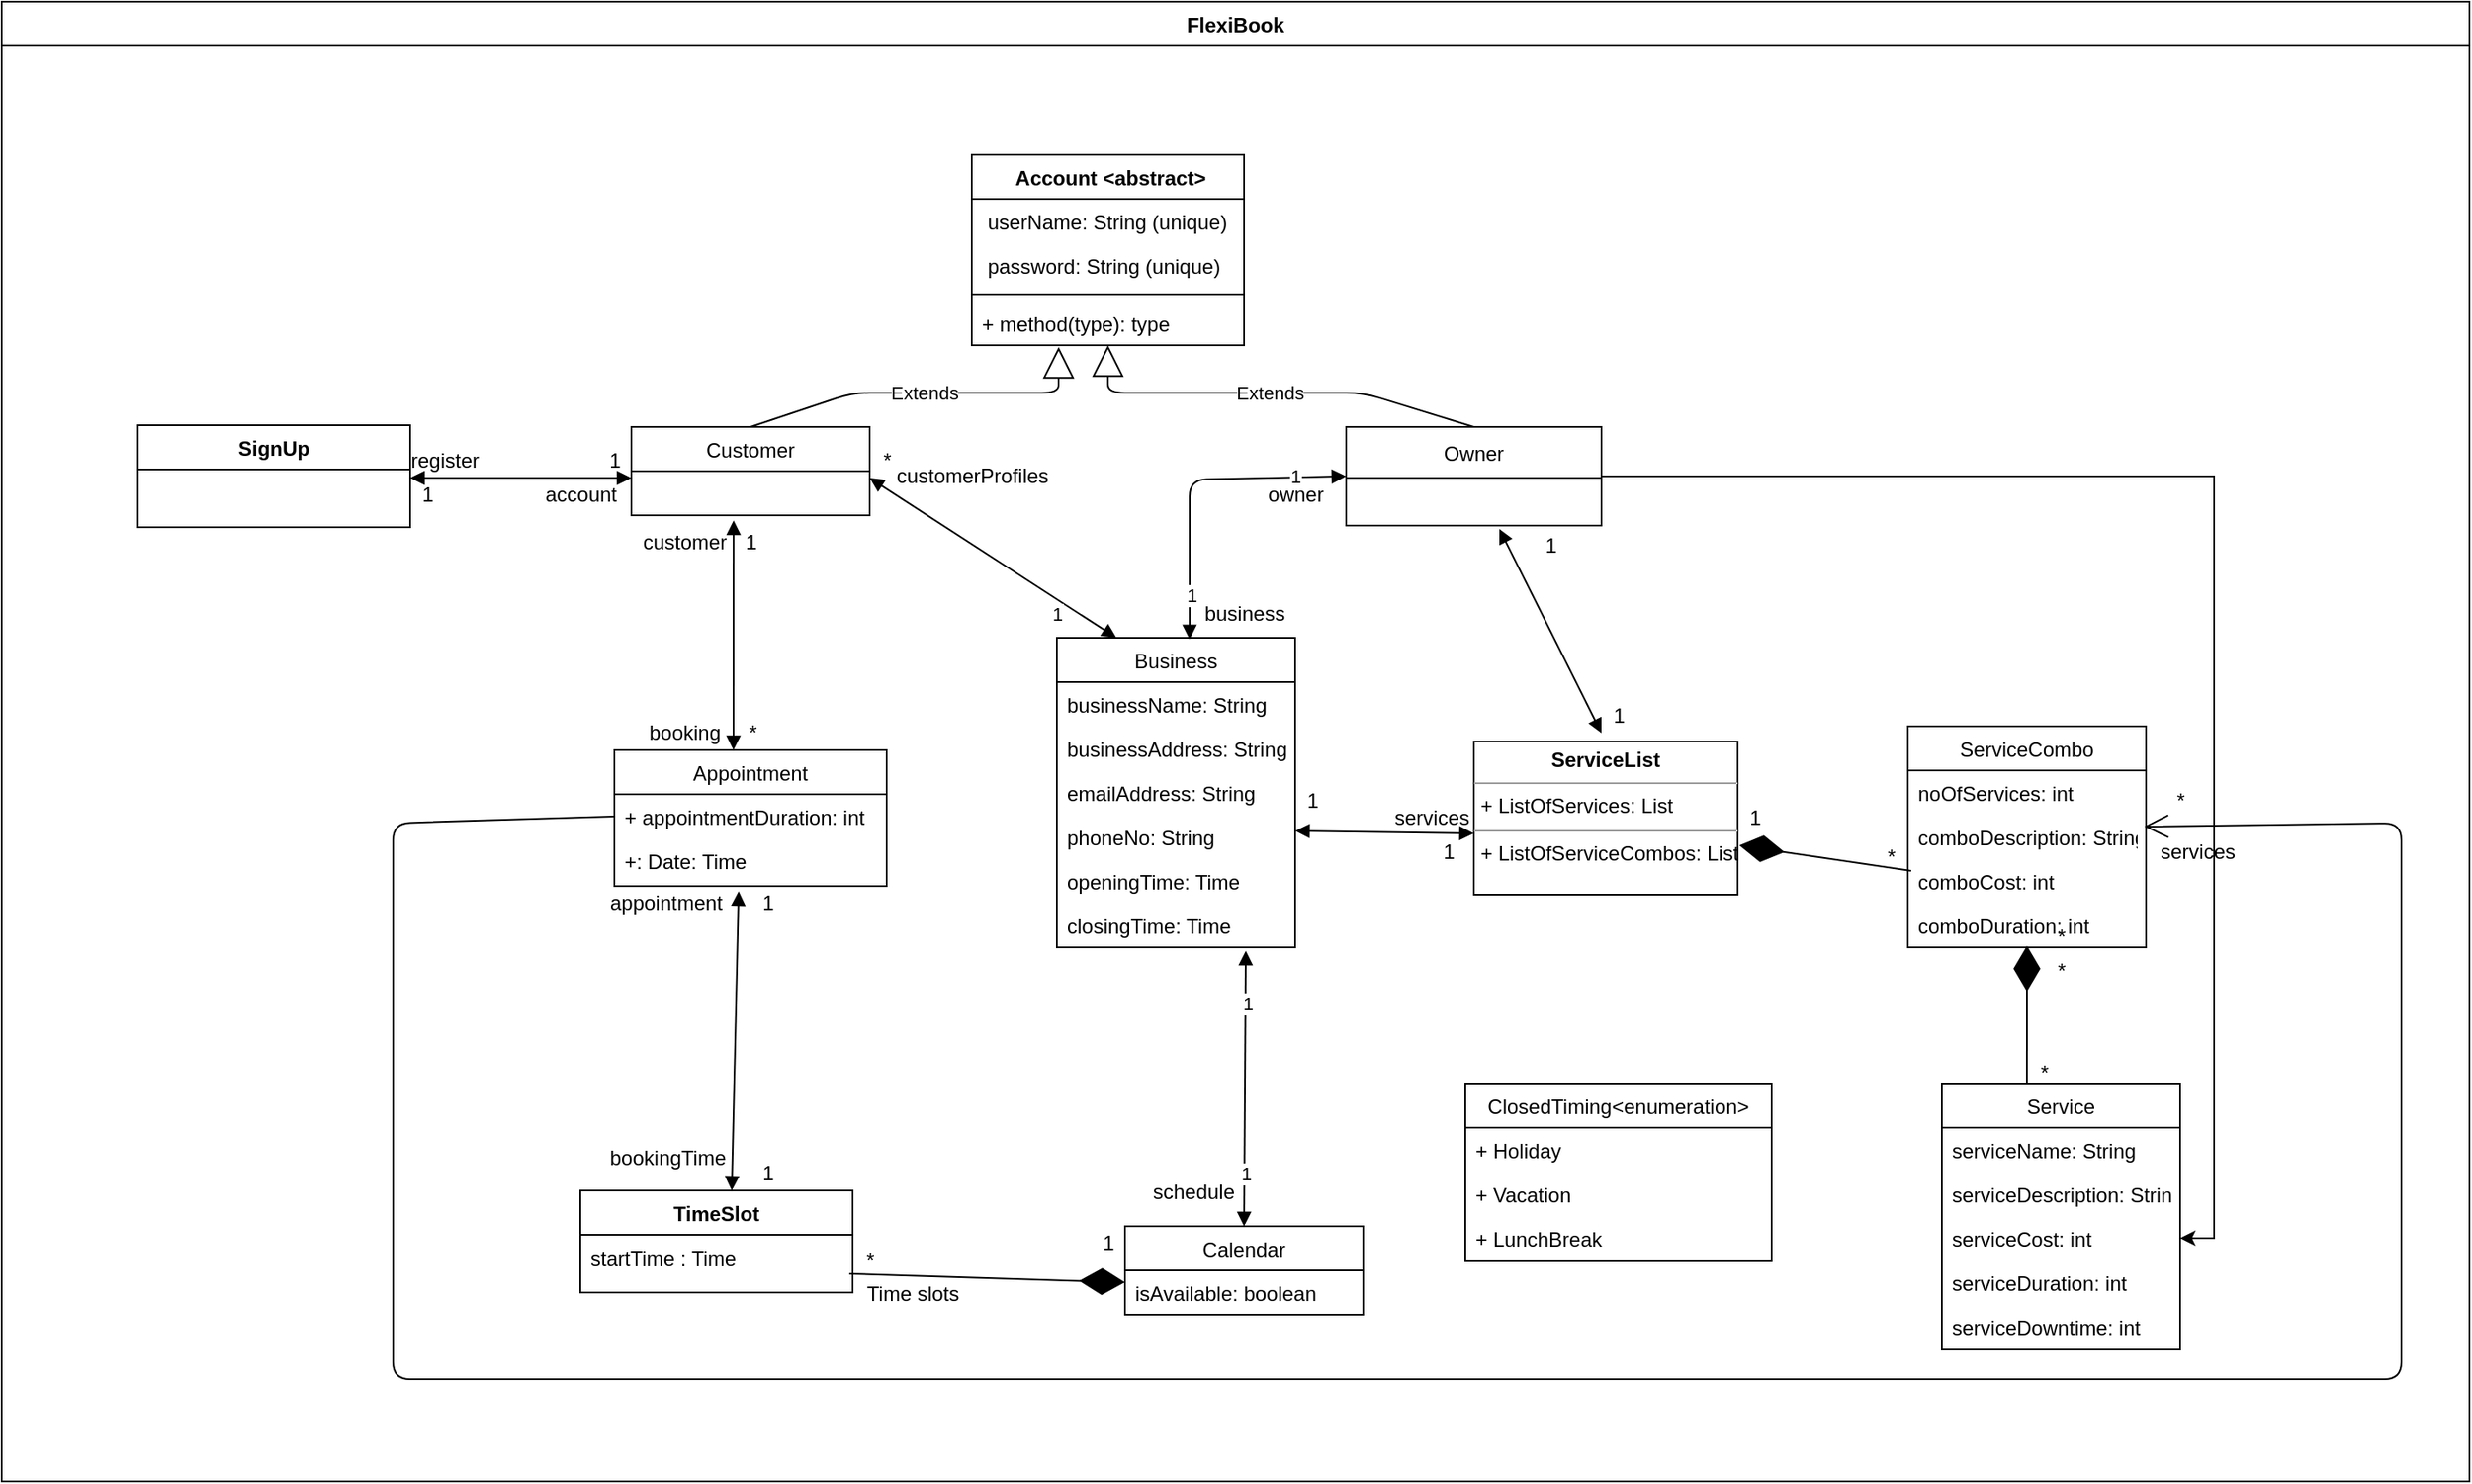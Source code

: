<mxfile version="13.7.5" type="github">
  <diagram id="C5RBs43oDa-KdzZeNtuy" name="Page-1">
    <mxGraphModel dx="2472" dy="1958" grid="1" gridSize="10" guides="1" tooltips="1" connect="1" arrows="1" fold="1" page="1" pageScale="1" pageWidth="827" pageHeight="1169" math="0" shadow="0">
      <root>
        <mxCell id="WIyWlLk6GJQsqaUBKTNV-0" />
        <mxCell id="WIyWlLk6GJQsqaUBKTNV-1" parent="WIyWlLk6GJQsqaUBKTNV-0" />
        <mxCell id="4uIu9ykmhGfuSScnUjSW-2" value=" Account &lt;abstract&gt;" style="swimlane;fontStyle=1;align=center;verticalAlign=top;childLayout=stackLayout;horizontal=1;startSize=26;horizontalStack=0;resizeParent=1;resizeParentMax=0;resizeLast=0;collapsible=1;marginBottom=0;" parent="WIyWlLk6GJQsqaUBKTNV-1" vertex="1">
          <mxGeometry x="340" y="20" width="160" height="112" as="geometry" />
        </mxCell>
        <mxCell id="4uIu9ykmhGfuSScnUjSW-3" value=" userName: String (unique)" style="text;strokeColor=none;fillColor=none;align=left;verticalAlign=top;spacingLeft=4;spacingRight=4;overflow=hidden;rotatable=0;points=[[0,0.5],[1,0.5]];portConstraint=eastwest;" parent="4uIu9ykmhGfuSScnUjSW-2" vertex="1">
          <mxGeometry y="26" width="160" height="26" as="geometry" />
        </mxCell>
        <mxCell id="4uIu9ykmhGfuSScnUjSW-35" value=" password: String (unique)" style="text;strokeColor=none;fillColor=none;align=left;verticalAlign=top;spacingLeft=4;spacingRight=4;overflow=hidden;rotatable=0;points=[[0,0.5],[1,0.5]];portConstraint=eastwest;" parent="4uIu9ykmhGfuSScnUjSW-2" vertex="1">
          <mxGeometry y="52" width="160" height="26" as="geometry" />
        </mxCell>
        <mxCell id="4uIu9ykmhGfuSScnUjSW-4" value="" style="line;strokeWidth=1;fillColor=none;align=left;verticalAlign=middle;spacingTop=-1;spacingLeft=3;spacingRight=3;rotatable=0;labelPosition=right;points=[];portConstraint=eastwest;" parent="4uIu9ykmhGfuSScnUjSW-2" vertex="1">
          <mxGeometry y="78" width="160" height="8" as="geometry" />
        </mxCell>
        <mxCell id="4uIu9ykmhGfuSScnUjSW-5" value="+ method(type): type" style="text;strokeColor=none;fillColor=none;align=left;verticalAlign=top;spacingLeft=4;spacingRight=4;overflow=hidden;rotatable=0;points=[[0,0.5],[1,0.5]];portConstraint=eastwest;" parent="4uIu9ykmhGfuSScnUjSW-2" vertex="1">
          <mxGeometry y="86" width="160" height="26" as="geometry" />
        </mxCell>
        <mxCell id="_-MEUpcnaaFTLm9YJ5IT-0" value="Extends" style="endArrow=block;endSize=16;endFill=0;html=1;exitX=0.5;exitY=0;exitDx=0;exitDy=0;entryX=0.319;entryY=1.038;entryDx=0;entryDy=0;entryPerimeter=0;" parent="WIyWlLk6GJQsqaUBKTNV-1" source="4uIu9ykmhGfuSScnUjSW-6" target="4uIu9ykmhGfuSScnUjSW-5" edge="1">
          <mxGeometry width="160" relative="1" as="geometry">
            <mxPoint x="280" y="160" as="sourcePoint" />
            <mxPoint x="440" y="160" as="targetPoint" />
            <Array as="points">
              <mxPoint x="270" y="160" />
              <mxPoint x="391" y="160" />
            </Array>
          </mxGeometry>
        </mxCell>
        <mxCell id="_-MEUpcnaaFTLm9YJ5IT-1" value="Extends" style="endArrow=block;endSize=16;endFill=0;html=1;exitX=0.5;exitY=0;exitDx=0;exitDy=0;" parent="WIyWlLk6GJQsqaUBKTNV-1" source="4uIu9ykmhGfuSScnUjSW-10" target="4uIu9ykmhGfuSScnUjSW-2" edge="1">
          <mxGeometry width="160" relative="1" as="geometry">
            <mxPoint x="550" y="90" as="sourcePoint" />
            <mxPoint x="710" y="90" as="targetPoint" />
            <Array as="points">
              <mxPoint x="570" y="160" />
              <mxPoint x="420" y="160" />
            </Array>
            <mxPoint as="offset" />
          </mxGeometry>
        </mxCell>
        <mxCell id="_-MEUpcnaaFTLm9YJ5IT-2" value="" style="endArrow=block;startArrow=block;endFill=1;startFill=1;html=1;exitX=0.557;exitY=0.005;exitDx=0;exitDy=0;exitPerimeter=0;entryX=0;entryY=0.5;entryDx=0;entryDy=0;" parent="WIyWlLk6GJQsqaUBKTNV-1" source="4uIu9ykmhGfuSScnUjSW-14" target="4uIu9ykmhGfuSScnUjSW-10" edge="1">
          <mxGeometry width="160" relative="1" as="geometry">
            <mxPoint x="380" y="260" as="sourcePoint" />
            <mxPoint x="538.95" y="210.988" as="targetPoint" />
            <Array as="points">
              <mxPoint x="468" y="211" />
            </Array>
          </mxGeometry>
        </mxCell>
        <mxCell id="_-MEUpcnaaFTLm9YJ5IT-3" value="1" style="edgeLabel;html=1;align=center;verticalAlign=middle;resizable=0;points=[];" parent="_-MEUpcnaaFTLm9YJ5IT-2" vertex="1" connectable="0">
          <mxGeometry x="0.675" y="1" relative="1" as="geometry">
            <mxPoint as="offset" />
          </mxGeometry>
        </mxCell>
        <mxCell id="_-MEUpcnaaFTLm9YJ5IT-4" value="1" style="edgeLabel;html=1;align=center;verticalAlign=middle;resizable=0;points=[];" parent="_-MEUpcnaaFTLm9YJ5IT-2" vertex="1" connectable="0">
          <mxGeometry x="-0.715" y="-1" relative="1" as="geometry">
            <mxPoint as="offset" />
          </mxGeometry>
        </mxCell>
        <mxCell id="_-MEUpcnaaFTLm9YJ5IT-11" value="" style="endArrow=block;startArrow=block;endFill=1;startFill=1;html=1;entryX=0.5;entryY=0;entryDx=0;entryDy=0;exitX=0.793;exitY=1.077;exitDx=0;exitDy=0;exitPerimeter=0;" parent="WIyWlLk6GJQsqaUBKTNV-1" source="4uIu9ykmhGfuSScnUjSW-17" target="4uIu9ykmhGfuSScnUjSW-30" edge="1">
          <mxGeometry width="160" relative="1" as="geometry">
            <mxPoint x="310" y="340" as="sourcePoint" />
            <mxPoint x="470" y="340" as="targetPoint" />
          </mxGeometry>
        </mxCell>
        <mxCell id="_-MEUpcnaaFTLm9YJ5IT-13" value="1" style="edgeLabel;html=1;align=center;verticalAlign=middle;resizable=0;points=[];" parent="_-MEUpcnaaFTLm9YJ5IT-11" vertex="1" connectable="0">
          <mxGeometry x="0.618" y="1" relative="1" as="geometry">
            <mxPoint as="offset" />
          </mxGeometry>
        </mxCell>
        <mxCell id="_-MEUpcnaaFTLm9YJ5IT-14" value="1" style="edgeLabel;html=1;align=center;verticalAlign=middle;resizable=0;points=[];" parent="_-MEUpcnaaFTLm9YJ5IT-11" vertex="1" connectable="0">
          <mxGeometry x="-0.618" y="1" relative="1" as="geometry">
            <mxPoint as="offset" />
          </mxGeometry>
        </mxCell>
        <mxCell id="BtP4Y1UAHiLXtkDwJknN-4" value="" style="endArrow=diamondThin;endFill=1;endSize=24;html=1;entryX=0.5;entryY=0.962;entryDx=0;entryDy=0;entryPerimeter=0;exitX=0.357;exitY=0;exitDx=0;exitDy=0;exitPerimeter=0;" parent="WIyWlLk6GJQsqaUBKTNV-1" source="4uIu9ykmhGfuSScnUjSW-22" target="4uIu9ykmhGfuSScnUjSW-29" edge="1">
          <mxGeometry width="160" relative="1" as="geometry">
            <mxPoint x="900" y="620" as="sourcePoint" />
            <mxPoint x="680" y="440" as="targetPoint" />
          </mxGeometry>
        </mxCell>
        <mxCell id="BtP4Y1UAHiLXtkDwJknN-15" value="" style="endArrow=block;startArrow=block;endFill=1;startFill=1;html=1;exitX=0.429;exitY=1.115;exitDx=0;exitDy=0;exitPerimeter=0;" parent="WIyWlLk6GJQsqaUBKTNV-1" edge="1">
          <mxGeometry width="160" relative="1" as="geometry">
            <mxPoint x="200.06" y="234.99" as="sourcePoint" />
            <mxPoint x="200" y="370" as="targetPoint" />
          </mxGeometry>
        </mxCell>
        <mxCell id="BtP4Y1UAHiLXtkDwJknN-16" value="" style="endArrow=diamondThin;endFill=1;endSize=24;html=1;entryX=0;entryY=0.269;entryDx=0;entryDy=0;entryPerimeter=0;exitX=-0.1;exitY=0.9;exitDx=0;exitDy=0;exitPerimeter=0;" parent="WIyWlLk6GJQsqaUBKTNV-1" source="BtP4Y1UAHiLXtkDwJknN-19" target="4uIu9ykmhGfuSScnUjSW-32" edge="1">
          <mxGeometry width="160" relative="1" as="geometry">
            <mxPoint x="320" y="680" as="sourcePoint" />
            <mxPoint x="390" y="680" as="targetPoint" />
          </mxGeometry>
        </mxCell>
        <mxCell id="BtP4Y1UAHiLXtkDwJknN-19" value="*" style="text;html=1;align=center;verticalAlign=middle;resizable=0;points=[];autosize=1;" parent="WIyWlLk6GJQsqaUBKTNV-1" vertex="1">
          <mxGeometry x="270" y="660" width="20" height="20" as="geometry" />
        </mxCell>
        <mxCell id="BtP4Y1UAHiLXtkDwJknN-20" value="1" style="text;html=1;align=center;verticalAlign=middle;resizable=0;points=[];autosize=1;" parent="WIyWlLk6GJQsqaUBKTNV-1" vertex="1">
          <mxGeometry x="410" y="650" width="20" height="20" as="geometry" />
        </mxCell>
        <mxCell id="BtP4Y1UAHiLXtkDwJknN-21" value="1" style="text;html=1;align=center;verticalAlign=middle;resizable=0;points=[];autosize=1;" parent="WIyWlLk6GJQsqaUBKTNV-1" vertex="1">
          <mxGeometry x="210" y="609" width="20" height="20" as="geometry" />
        </mxCell>
        <mxCell id="BtP4Y1UAHiLXtkDwJknN-11" value="TimeSlot" style="swimlane;fontStyle=1;align=center;verticalAlign=top;childLayout=stackLayout;horizontal=1;startSize=26;horizontalStack=0;resizeParent=1;resizeParentMax=0;resizeLast=0;collapsible=1;marginBottom=0;" parent="WIyWlLk6GJQsqaUBKTNV-1" vertex="1">
          <mxGeometry x="110" y="629" width="160" height="60" as="geometry" />
        </mxCell>
        <mxCell id="BtP4Y1UAHiLXtkDwJknN-12" value="startTime : Time&#xa;" style="text;strokeColor=none;fillColor=none;align=left;verticalAlign=top;spacingLeft=4;spacingRight=4;overflow=hidden;rotatable=0;points=[[0,0.5],[1,0.5]];portConstraint=eastwest;" parent="BtP4Y1UAHiLXtkDwJknN-11" vertex="1">
          <mxGeometry y="26" width="160" height="34" as="geometry" />
        </mxCell>
        <mxCell id="4uIu9ykmhGfuSScnUjSW-6" value="Customer" style="swimlane;fontStyle=0;childLayout=stackLayout;horizontal=1;startSize=26;fillColor=none;horizontalStack=0;resizeParent=1;resizeParentMax=0;resizeLast=0;collapsible=1;marginBottom=0;" parent="WIyWlLk6GJQsqaUBKTNV-1" vertex="1">
          <mxGeometry x="140" y="180" width="140" height="52" as="geometry" />
        </mxCell>
        <mxCell id="BtP4Y1UAHiLXtkDwJknN-26" value="Time slots" style="text;html=1;align=center;verticalAlign=middle;resizable=0;points=[];autosize=1;" parent="WIyWlLk6GJQsqaUBKTNV-1" vertex="1">
          <mxGeometry x="270" y="680" width="70" height="20" as="geometry" />
        </mxCell>
        <mxCell id="BtP4Y1UAHiLXtkDwJknN-31" value="1" style="text;html=1;align=center;verticalAlign=middle;resizable=0;points=[];autosize=1;" parent="WIyWlLk6GJQsqaUBKTNV-1" vertex="1">
          <mxGeometry x="200" y="238" width="20" height="20" as="geometry" />
        </mxCell>
        <mxCell id="BtP4Y1UAHiLXtkDwJknN-32" value="customer" style="text;html=1;align=center;verticalAlign=middle;resizable=0;points=[];autosize=1;" parent="WIyWlLk6GJQsqaUBKTNV-1" vertex="1">
          <mxGeometry x="141" y="238" width="60" height="20" as="geometry" />
        </mxCell>
        <mxCell id="BtP4Y1UAHiLXtkDwJknN-33" value="bookingTime" style="text;html=1;align=center;verticalAlign=middle;resizable=0;points=[];autosize=1;" parent="WIyWlLk6GJQsqaUBKTNV-1" vertex="1">
          <mxGeometry x="121" y="600" width="80" height="20" as="geometry" />
        </mxCell>
        <mxCell id="BtP4Y1UAHiLXtkDwJknN-34" value="schedule" style="text;html=1;align=center;verticalAlign=middle;resizable=0;points=[];autosize=1;" parent="WIyWlLk6GJQsqaUBKTNV-1" vertex="1">
          <mxGeometry x="440" y="620" width="60" height="20" as="geometry" />
        </mxCell>
        <mxCell id="4uIu9ykmhGfuSScnUjSW-14" value="Business" style="swimlane;fontStyle=0;childLayout=stackLayout;horizontal=1;startSize=26;fillColor=none;horizontalStack=0;resizeParent=1;resizeParentMax=0;resizeLast=0;collapsible=1;marginBottom=0;" parent="WIyWlLk6GJQsqaUBKTNV-1" vertex="1">
          <mxGeometry x="390" y="304" width="140" height="182" as="geometry" />
        </mxCell>
        <mxCell id="4uIu9ykmhGfuSScnUjSW-15" value="businessName: String" style="text;strokeColor=none;fillColor=none;align=left;verticalAlign=top;spacingLeft=4;spacingRight=4;overflow=hidden;rotatable=0;points=[[0,0.5],[1,0.5]];portConstraint=eastwest;" parent="4uIu9ykmhGfuSScnUjSW-14" vertex="1">
          <mxGeometry y="26" width="140" height="26" as="geometry" />
        </mxCell>
        <mxCell id="4uIu9ykmhGfuSScnUjSW-16" value="businessAddress: String&#xa;" style="text;strokeColor=none;fillColor=none;align=left;verticalAlign=top;spacingLeft=4;spacingRight=4;overflow=hidden;rotatable=0;points=[[0,0.5],[1,0.5]];portConstraint=eastwest;" parent="4uIu9ykmhGfuSScnUjSW-14" vertex="1">
          <mxGeometry y="52" width="140" height="26" as="geometry" />
        </mxCell>
        <mxCell id="4uIu9ykmhGfuSScnUjSW-37" value="emailAddress: String&#xa;" style="text;strokeColor=none;fillColor=none;align=left;verticalAlign=top;spacingLeft=4;spacingRight=4;overflow=hidden;rotatable=0;points=[[0,0.5],[1,0.5]];portConstraint=eastwest;" parent="4uIu9ykmhGfuSScnUjSW-14" vertex="1">
          <mxGeometry y="78" width="140" height="26" as="geometry" />
        </mxCell>
        <mxCell id="4uIu9ykmhGfuSScnUjSW-38" value="phoneNo: String&#xa;" style="text;strokeColor=none;fillColor=none;align=left;verticalAlign=top;spacingLeft=4;spacingRight=4;overflow=hidden;rotatable=0;points=[[0,0.5],[1,0.5]];portConstraint=eastwest;" parent="4uIu9ykmhGfuSScnUjSW-14" vertex="1">
          <mxGeometry y="104" width="140" height="26" as="geometry" />
        </mxCell>
        <mxCell id="4uIu9ykmhGfuSScnUjSW-39" value="openingTime: Time" style="text;strokeColor=none;fillColor=none;align=left;verticalAlign=top;spacingLeft=4;spacingRight=4;overflow=hidden;rotatable=0;points=[[0,0.5],[1,0.5]];portConstraint=eastwest;" parent="4uIu9ykmhGfuSScnUjSW-14" vertex="1">
          <mxGeometry y="130" width="140" height="26" as="geometry" />
        </mxCell>
        <mxCell id="4uIu9ykmhGfuSScnUjSW-17" value="closingTime: Time" style="text;strokeColor=none;fillColor=none;align=left;verticalAlign=top;spacingLeft=4;spacingRight=4;overflow=hidden;rotatable=0;points=[[0,0.5],[1,0.5]];portConstraint=eastwest;" parent="4uIu9ykmhGfuSScnUjSW-14" vertex="1">
          <mxGeometry y="156" width="140" height="26" as="geometry" />
        </mxCell>
        <mxCell id="4uIu9ykmhGfuSScnUjSW-30" value="Calendar" style="swimlane;fontStyle=0;childLayout=stackLayout;horizontal=1;startSize=26;fillColor=none;horizontalStack=0;resizeParent=1;resizeParentMax=0;resizeLast=0;collapsible=1;marginBottom=0;" parent="WIyWlLk6GJQsqaUBKTNV-1" vertex="1">
          <mxGeometry x="430" y="650" width="140" height="52" as="geometry">
            <mxRectangle x="430" y="650" width="80" height="26" as="alternateBounds" />
          </mxGeometry>
        </mxCell>
        <mxCell id="4uIu9ykmhGfuSScnUjSW-32" value="isAvailable: boolean&#xa;" style="text;strokeColor=none;fillColor=none;align=left;verticalAlign=top;spacingLeft=4;spacingRight=4;overflow=hidden;rotatable=0;points=[[0,0.5],[1,0.5]];portConstraint=eastwest;" parent="4uIu9ykmhGfuSScnUjSW-30" vertex="1">
          <mxGeometry y="26" width="140" height="26" as="geometry" />
        </mxCell>
        <mxCell id="WlaKlFpDbUumGwBYGN6e-10" value="&lt;p style=&quot;margin: 0px ; margin-top: 4px ; text-align: center&quot;&gt;&lt;b&gt;ServiceList&lt;/b&gt;&lt;/p&gt;&lt;hr size=&quot;1&quot;&gt;&lt;p style=&quot;margin: 0px ; margin-left: 4px&quot;&gt;+ ListOfServices: List&lt;/p&gt;&lt;hr size=&quot;1&quot;&gt;&lt;p style=&quot;margin: 0px ; margin-left: 4px&quot;&gt;+ ListOfServiceCombos: List&lt;/p&gt;" style="verticalAlign=top;align=left;overflow=fill;fontSize=12;fontFamily=Helvetica;html=1;" parent="WIyWlLk6GJQsqaUBKTNV-1" vertex="1">
          <mxGeometry x="635" y="365" width="155" height="90" as="geometry" />
        </mxCell>
        <mxCell id="WlaKlFpDbUumGwBYGN6e-11" value="*" style="text;html=1;align=center;verticalAlign=middle;resizable=0;points=[];autosize=1;" parent="WIyWlLk6GJQsqaUBKTNV-1" vertex="1">
          <mxGeometry x="960" y="550" width="20" height="20" as="geometry" />
        </mxCell>
        <mxCell id="WlaKlFpDbUumGwBYGN6e-12" value="*" style="text;html=1;align=center;verticalAlign=middle;resizable=0;points=[];autosize=1;" parent="WIyWlLk6GJQsqaUBKTNV-1" vertex="1">
          <mxGeometry x="970" y="470" width="20" height="20" as="geometry" />
        </mxCell>
        <mxCell id="WlaKlFpDbUumGwBYGN6e-14" value="" style="endArrow=diamondThin;endFill=1;endSize=24;html=1;entryX=1.006;entryY=0.678;entryDx=0;entryDy=0;entryPerimeter=0;exitX=0.014;exitY=0.269;exitDx=0;exitDy=0;exitPerimeter=0;" parent="WIyWlLk6GJQsqaUBKTNV-1" source="4uIu9ykmhGfuSScnUjSW-28" target="WlaKlFpDbUumGwBYGN6e-10" edge="1">
          <mxGeometry width="160" relative="1" as="geometry">
            <mxPoint x="880" y="427" as="sourcePoint" />
            <mxPoint x="930" y="410.5" as="targetPoint" />
          </mxGeometry>
        </mxCell>
        <mxCell id="WlaKlFpDbUumGwBYGN6e-15" value="1" style="text;html=1;align=center;verticalAlign=middle;resizable=0;points=[];autosize=1;" parent="WIyWlLk6GJQsqaUBKTNV-1" vertex="1">
          <mxGeometry x="790" y="400" width="20" height="20" as="geometry" />
        </mxCell>
        <mxCell id="WlaKlFpDbUumGwBYGN6e-16" value="*" style="text;html=1;align=center;verticalAlign=middle;resizable=0;points=[];autosize=1;" parent="WIyWlLk6GJQsqaUBKTNV-1" vertex="1">
          <mxGeometry x="870" y="423" width="20" height="20" as="geometry" />
        </mxCell>
        <mxCell id="MJ4961ds_cCV2EY5JHT2-0" style="edgeStyle=orthogonalEdgeStyle;rounded=0;orthogonalLoop=1;jettySize=auto;html=1;entryX=1;entryY=0.5;entryDx=0;entryDy=0;" edge="1" parent="WIyWlLk6GJQsqaUBKTNV-1" source="4uIu9ykmhGfuSScnUjSW-10" target="4uIu9ykmhGfuSScnUjSW-24">
          <mxGeometry relative="1" as="geometry">
            <Array as="points">
              <mxPoint x="1070" y="209" />
              <mxPoint x="1070" y="657" />
            </Array>
          </mxGeometry>
        </mxCell>
        <mxCell id="4uIu9ykmhGfuSScnUjSW-10" value="Owner" style="swimlane;fontStyle=0;childLayout=stackLayout;horizontal=1;startSize=30;fillColor=none;horizontalStack=0;resizeParent=1;resizeParentMax=0;resizeLast=0;collapsible=1;marginBottom=0;" parent="WIyWlLk6GJQsqaUBKTNV-1" vertex="1">
          <mxGeometry x="560" y="180" width="150" height="58" as="geometry">
            <mxRectangle x="560" y="180" width="70" height="30" as="alternateBounds" />
          </mxGeometry>
        </mxCell>
        <mxCell id="WlaKlFpDbUumGwBYGN6e-18" value="owner" style="text;html=1;align=center;verticalAlign=middle;resizable=0;points=[];autosize=1;" parent="WIyWlLk6GJQsqaUBKTNV-1" vertex="1">
          <mxGeometry x="505" y="210" width="50" height="20" as="geometry" />
        </mxCell>
        <mxCell id="WlaKlFpDbUumGwBYGN6e-19" value="business" style="text;html=1;align=center;verticalAlign=middle;resizable=0;points=[];autosize=1;" parent="WIyWlLk6GJQsqaUBKTNV-1" vertex="1">
          <mxGeometry x="470" y="280" width="60" height="20" as="geometry" />
        </mxCell>
        <mxCell id="WlaKlFpDbUumGwBYGN6e-22" value="" style="endArrow=block;startArrow=block;endFill=1;startFill=1;html=1;entryX=0;entryY=0.6;entryDx=0;entryDy=0;entryPerimeter=0;" parent="WIyWlLk6GJQsqaUBKTNV-1" target="WlaKlFpDbUumGwBYGN6e-10" edge="1">
          <mxGeometry width="160" relative="1" as="geometry">
            <mxPoint x="530" y="417.5" as="sourcePoint" />
            <mxPoint x="620" y="418" as="targetPoint" />
          </mxGeometry>
        </mxCell>
        <mxCell id="WlaKlFpDbUumGwBYGN6e-23" value="1" style="text;html=1;align=center;verticalAlign=middle;resizable=0;points=[];autosize=1;" parent="WIyWlLk6GJQsqaUBKTNV-1" vertex="1">
          <mxGeometry x="530" y="390" width="20" height="20" as="geometry" />
        </mxCell>
        <mxCell id="WlaKlFpDbUumGwBYGN6e-24" value="1" style="text;html=1;align=center;verticalAlign=middle;resizable=0;points=[];autosize=1;" parent="WIyWlLk6GJQsqaUBKTNV-1" vertex="1">
          <mxGeometry x="610" y="420" width="20" height="20" as="geometry" />
        </mxCell>
        <mxCell id="WlaKlFpDbUumGwBYGN6e-27" value="*" style="text;html=1;align=center;verticalAlign=middle;resizable=0;points=[];autosize=1;" parent="WIyWlLk6GJQsqaUBKTNV-1" vertex="1">
          <mxGeometry x="1040" y="390" width="20" height="20" as="geometry" />
        </mxCell>
        <mxCell id="WlaKlFpDbUumGwBYGN6e-29" value="" style="endArrow=open;endFill=1;endSize=12;html=1;entryX=-0.017;entryY=-0.25;entryDx=0;entryDy=0;entryPerimeter=0;exitX=0;exitY=0.5;exitDx=0;exitDy=0;" parent="WIyWlLk6GJQsqaUBKTNV-1" source="4uIu9ykmhGfuSScnUjSW-19" target="WlaKlFpDbUumGwBYGN6e-30" edge="1">
          <mxGeometry width="160" relative="1" as="geometry">
            <mxPoint y="740" as="sourcePoint" />
            <mxPoint x="1110" y="740" as="targetPoint" />
            <Array as="points">
              <mxPoint y="413" />
              <mxPoint y="740" />
              <mxPoint x="1180" y="740" />
              <mxPoint x="1180" y="413" />
            </Array>
          </mxGeometry>
        </mxCell>
        <mxCell id="WlaKlFpDbUumGwBYGN6e-30" value="services" style="text;html=1;align=center;verticalAlign=middle;resizable=0;points=[];autosize=1;" parent="WIyWlLk6GJQsqaUBKTNV-1" vertex="1">
          <mxGeometry x="1030" y="420" width="60" height="20" as="geometry" />
        </mxCell>
        <mxCell id="4uIu9ykmhGfuSScnUjSW-18" value="Appointment" style="swimlane;fontStyle=0;childLayout=stackLayout;horizontal=1;startSize=26;fillColor=none;horizontalStack=0;resizeParent=1;resizeParentMax=0;resizeLast=0;collapsible=1;marginBottom=0;" parent="WIyWlLk6GJQsqaUBKTNV-1" vertex="1">
          <mxGeometry x="130" y="370" width="160" height="80" as="geometry" />
        </mxCell>
        <mxCell id="4uIu9ykmhGfuSScnUjSW-19" value="+ appointmentDuration: int" style="text;strokeColor=none;fillColor=none;align=left;verticalAlign=top;spacingLeft=4;spacingRight=4;overflow=hidden;rotatable=0;points=[[0,0.5],[1,0.5]];portConstraint=eastwest;" parent="4uIu9ykmhGfuSScnUjSW-18" vertex="1">
          <mxGeometry y="26" width="160" height="26" as="geometry" />
        </mxCell>
        <mxCell id="4uIu9ykmhGfuSScnUjSW-20" value="+: Date: Time" style="text;strokeColor=none;fillColor=none;align=left;verticalAlign=top;spacingLeft=4;spacingRight=4;overflow=hidden;rotatable=0;points=[[0,0.5],[1,0.5]];portConstraint=eastwest;" parent="4uIu9ykmhGfuSScnUjSW-18" vertex="1">
          <mxGeometry y="52" width="160" height="28" as="geometry" />
        </mxCell>
        <mxCell id="WlaKlFpDbUumGwBYGN6e-36" value="" style="endArrow=block;startArrow=block;endFill=1;startFill=1;html=1;exitX=1.038;exitY=0.15;exitDx=0;exitDy=0;exitPerimeter=0;" parent="WIyWlLk6GJQsqaUBKTNV-1" source="WlaKlFpDbUumGwBYGN6e-38" edge="1">
          <mxGeometry width="160" relative="1" as="geometry">
            <mxPoint x="211.12" y="476.988" as="sourcePoint" />
            <mxPoint x="199.0" y="629.0" as="targetPoint" />
          </mxGeometry>
        </mxCell>
        <mxCell id="WlaKlFpDbUumGwBYGN6e-37" value="booking" style="text;html=1;align=center;verticalAlign=middle;resizable=0;points=[];autosize=1;" parent="WIyWlLk6GJQsqaUBKTNV-1" vertex="1">
          <mxGeometry x="141" y="350" width="60" height="20" as="geometry" />
        </mxCell>
        <mxCell id="WlaKlFpDbUumGwBYGN6e-38" value="appointment" style="text;html=1;align=center;verticalAlign=middle;resizable=0;points=[];autosize=1;" parent="WIyWlLk6GJQsqaUBKTNV-1" vertex="1">
          <mxGeometry x="120" y="450" width="80" height="20" as="geometry" />
        </mxCell>
        <mxCell id="WlaKlFpDbUumGwBYGN6e-39" value="1" style="text;html=1;align=center;verticalAlign=middle;resizable=0;points=[];autosize=1;" parent="WIyWlLk6GJQsqaUBKTNV-1" vertex="1">
          <mxGeometry x="210" y="450" width="20" height="20" as="geometry" />
        </mxCell>
        <mxCell id="WlaKlFpDbUumGwBYGN6e-40" value="*" style="text;html=1;align=center;verticalAlign=middle;resizable=0;points=[];autosize=1;" parent="WIyWlLk6GJQsqaUBKTNV-1" vertex="1">
          <mxGeometry x="201" y="350" width="20" height="20" as="geometry" />
        </mxCell>
        <mxCell id="WlaKlFpDbUumGwBYGN6e-31" value="SignUp" style="swimlane;fontStyle=1;align=center;verticalAlign=top;childLayout=stackLayout;horizontal=1;startSize=26;horizontalStack=0;resizeParent=1;resizeParentMax=0;resizeLast=0;collapsible=1;marginBottom=0;" parent="WIyWlLk6GJQsqaUBKTNV-1" vertex="1">
          <mxGeometry x="-150" y="179" width="160" height="60" as="geometry" />
        </mxCell>
        <mxCell id="WlaKlFpDbUumGwBYGN6e-75" value="" style="endArrow=block;startArrow=block;endFill=1;startFill=1;html=1;" parent="WlaKlFpDbUumGwBYGN6e-31" edge="1">
          <mxGeometry width="160" relative="1" as="geometry">
            <mxPoint x="160" y="31" as="sourcePoint" />
            <mxPoint x="290" y="31" as="targetPoint" />
          </mxGeometry>
        </mxCell>
        <mxCell id="WlaKlFpDbUumGwBYGN6e-42" value="register" style="text;html=1;align=center;verticalAlign=middle;resizable=0;points=[];autosize=1;" parent="WIyWlLk6GJQsqaUBKTNV-1" vertex="1">
          <mxGeometry y="190" width="60" height="20" as="geometry" />
        </mxCell>
        <mxCell id="WlaKlFpDbUumGwBYGN6e-61" value="" style="endArrow=block;startArrow=block;endFill=1;startFill=1;html=1;entryX=0.25;entryY=0;entryDx=0;entryDy=0;" parent="WIyWlLk6GJQsqaUBKTNV-1" target="4uIu9ykmhGfuSScnUjSW-14" edge="1">
          <mxGeometry width="160" relative="1" as="geometry">
            <mxPoint x="280" y="210" as="sourcePoint" />
            <mxPoint x="440" y="210" as="targetPoint" />
          </mxGeometry>
        </mxCell>
        <mxCell id="WlaKlFpDbUumGwBYGN6e-63" value="1" style="edgeLabel;html=1;align=center;verticalAlign=middle;resizable=0;points=[];" parent="WlaKlFpDbUumGwBYGN6e-61" vertex="1" connectable="0">
          <mxGeometry x="0.762" y="-1" relative="1" as="geometry">
            <mxPoint x="-17" y="-3.52" as="offset" />
          </mxGeometry>
        </mxCell>
        <mxCell id="WlaKlFpDbUumGwBYGN6e-62" value="*" style="text;html=1;align=center;verticalAlign=middle;resizable=0;points=[];autosize=1;" parent="WIyWlLk6GJQsqaUBKTNV-1" vertex="1">
          <mxGeometry x="280" y="190" width="20" height="20" as="geometry" />
        </mxCell>
        <mxCell id="WlaKlFpDbUumGwBYGN6e-64" value="customerProfiles" style="text;html=1;align=center;verticalAlign=middle;resizable=0;points=[];autosize=1;" parent="WIyWlLk6GJQsqaUBKTNV-1" vertex="1">
          <mxGeometry x="290" y="199" width="100" height="20" as="geometry" />
        </mxCell>
        <mxCell id="WlaKlFpDbUumGwBYGN6e-5" value="ClosedTiming&lt;enumeration&gt;" style="swimlane;fontStyle=0;childLayout=stackLayout;horizontal=1;startSize=26;fillColor=none;horizontalStack=0;resizeParent=1;resizeParentMax=0;resizeLast=0;collapsible=1;marginBottom=0;" parent="WIyWlLk6GJQsqaUBKTNV-1" vertex="1">
          <mxGeometry x="630" y="566" width="180" height="104" as="geometry" />
        </mxCell>
        <mxCell id="WlaKlFpDbUumGwBYGN6e-6" value="+ Holiday" style="text;strokeColor=none;fillColor=none;align=left;verticalAlign=top;spacingLeft=4;spacingRight=4;overflow=hidden;rotatable=0;points=[[0,0.5],[1,0.5]];portConstraint=eastwest;" parent="WlaKlFpDbUumGwBYGN6e-5" vertex="1">
          <mxGeometry y="26" width="180" height="26" as="geometry" />
        </mxCell>
        <mxCell id="WlaKlFpDbUumGwBYGN6e-7" value="+ Vacation" style="text;strokeColor=none;fillColor=none;align=left;verticalAlign=top;spacingLeft=4;spacingRight=4;overflow=hidden;rotatable=0;points=[[0,0.5],[1,0.5]];portConstraint=eastwest;" parent="WlaKlFpDbUumGwBYGN6e-5" vertex="1">
          <mxGeometry y="52" width="180" height="26" as="geometry" />
        </mxCell>
        <mxCell id="WlaKlFpDbUumGwBYGN6e-8" value="+ LunchBreak" style="text;strokeColor=none;fillColor=none;align=left;verticalAlign=top;spacingLeft=4;spacingRight=4;overflow=hidden;rotatable=0;points=[[0,0.5],[1,0.5]];portConstraint=eastwest;" parent="WlaKlFpDbUumGwBYGN6e-5" vertex="1">
          <mxGeometry y="78" width="180" height="26" as="geometry" />
        </mxCell>
        <mxCell id="WlaKlFpDbUumGwBYGN6e-76" value="1" style="text;html=1;align=center;verticalAlign=middle;resizable=0;points=[];autosize=1;" parent="WIyWlLk6GJQsqaUBKTNV-1" vertex="1">
          <mxGeometry x="10" y="210" width="20" height="20" as="geometry" />
        </mxCell>
        <mxCell id="WlaKlFpDbUumGwBYGN6e-77" value="1" style="text;html=1;align=center;verticalAlign=middle;resizable=0;points=[];autosize=1;" parent="WIyWlLk6GJQsqaUBKTNV-1" vertex="1">
          <mxGeometry x="120" y="190" width="20" height="20" as="geometry" />
        </mxCell>
        <mxCell id="WlaKlFpDbUumGwBYGN6e-78" value="account" style="text;html=1;align=center;verticalAlign=middle;resizable=0;points=[];autosize=1;" parent="WIyWlLk6GJQsqaUBKTNV-1" vertex="1">
          <mxGeometry x="80" y="210" width="60" height="20" as="geometry" />
        </mxCell>
        <mxCell id="WlaKlFpDbUumGwBYGN6e-79" value="services" style="text;html=1;align=center;verticalAlign=middle;resizable=0;points=[];autosize=1;" parent="WIyWlLk6GJQsqaUBKTNV-1" vertex="1">
          <mxGeometry x="580" y="400" width="60" height="20" as="geometry" />
        </mxCell>
        <mxCell id="4uIu9ykmhGfuSScnUjSW-26" value="ServiceCombo" style="swimlane;fontStyle=0;childLayout=stackLayout;horizontal=1;startSize=26;fillColor=none;horizontalStack=0;resizeParent=1;resizeParentMax=0;resizeLast=0;collapsible=1;marginBottom=0;" parent="WIyWlLk6GJQsqaUBKTNV-1" vertex="1">
          <mxGeometry x="890" y="356" width="140" height="130" as="geometry" />
        </mxCell>
        <mxCell id="cQoSILmsu1ytYs-3PiCt-2" value="noOfServices: int" style="text;strokeColor=none;fillColor=none;align=left;verticalAlign=top;spacingLeft=4;spacingRight=4;overflow=hidden;rotatable=0;points=[[0,0.5],[1,0.5]];portConstraint=eastwest;" parent="4uIu9ykmhGfuSScnUjSW-26" vertex="1">
          <mxGeometry y="26" width="140" height="26" as="geometry" />
        </mxCell>
        <mxCell id="4uIu9ykmhGfuSScnUjSW-27" value="comboDescription: String" style="text;strokeColor=none;fillColor=none;align=left;verticalAlign=top;spacingLeft=4;spacingRight=4;overflow=hidden;rotatable=0;points=[[0,0.5],[1,0.5]];portConstraint=eastwest;" parent="4uIu9ykmhGfuSScnUjSW-26" vertex="1">
          <mxGeometry y="52" width="140" height="26" as="geometry" />
        </mxCell>
        <mxCell id="4uIu9ykmhGfuSScnUjSW-28" value="comboCost: int" style="text;strokeColor=none;fillColor=none;align=left;verticalAlign=top;spacingLeft=4;spacingRight=4;overflow=hidden;rotatable=0;points=[[0,0.5],[1,0.5]];portConstraint=eastwest;" parent="4uIu9ykmhGfuSScnUjSW-26" vertex="1">
          <mxGeometry y="78" width="140" height="26" as="geometry" />
        </mxCell>
        <mxCell id="4uIu9ykmhGfuSScnUjSW-29" value="comboDuration: int" style="text;strokeColor=none;fillColor=none;align=left;verticalAlign=top;spacingLeft=4;spacingRight=4;overflow=hidden;rotatable=0;points=[[0,0.5],[1,0.5]];portConstraint=eastwest;" parent="4uIu9ykmhGfuSScnUjSW-26" vertex="1">
          <mxGeometry y="104" width="140" height="26" as="geometry" />
        </mxCell>
        <mxCell id="4uIu9ykmhGfuSScnUjSW-22" value="Service" style="swimlane;fontStyle=0;childLayout=stackLayout;horizontal=1;startSize=26;fillColor=none;horizontalStack=0;resizeParent=1;resizeParentMax=0;resizeLast=0;collapsible=1;marginBottom=0;" parent="WIyWlLk6GJQsqaUBKTNV-1" vertex="1">
          <mxGeometry x="910" y="566" width="140" height="156" as="geometry" />
        </mxCell>
        <mxCell id="4uIu9ykmhGfuSScnUjSW-23" value="serviceName: String" style="text;strokeColor=none;fillColor=none;align=left;verticalAlign=top;spacingLeft=4;spacingRight=4;overflow=hidden;rotatable=0;points=[[0,0.5],[1,0.5]];portConstraint=eastwest;" parent="4uIu9ykmhGfuSScnUjSW-22" vertex="1">
          <mxGeometry y="26" width="140" height="26" as="geometry" />
        </mxCell>
        <mxCell id="cQoSILmsu1ytYs-3PiCt-0" value="serviceDescription: String" style="text;strokeColor=none;fillColor=none;align=left;verticalAlign=top;spacingLeft=4;spacingRight=4;overflow=hidden;rotatable=0;points=[[0,0.5],[1,0.5]];portConstraint=eastwest;" parent="4uIu9ykmhGfuSScnUjSW-22" vertex="1">
          <mxGeometry y="52" width="140" height="26" as="geometry" />
        </mxCell>
        <mxCell id="4uIu9ykmhGfuSScnUjSW-24" value="serviceCost: int" style="text;strokeColor=none;fillColor=none;align=left;verticalAlign=top;spacingLeft=4;spacingRight=4;overflow=hidden;rotatable=0;points=[[0,0.5],[1,0.5]];portConstraint=eastwest;" parent="4uIu9ykmhGfuSScnUjSW-22" vertex="1">
          <mxGeometry y="78" width="140" height="26" as="geometry" />
        </mxCell>
        <mxCell id="4uIu9ykmhGfuSScnUjSW-25" value="serviceDuration: int" style="text;strokeColor=none;fillColor=none;align=left;verticalAlign=top;spacingLeft=4;spacingRight=4;overflow=hidden;rotatable=0;points=[[0,0.5],[1,0.5]];portConstraint=eastwest;" parent="4uIu9ykmhGfuSScnUjSW-22" vertex="1">
          <mxGeometry y="104" width="140" height="26" as="geometry" />
        </mxCell>
        <mxCell id="4uIu9ykmhGfuSScnUjSW-40" value="serviceDowntime: int" style="text;strokeColor=none;fillColor=none;align=left;verticalAlign=top;spacingLeft=4;spacingRight=4;overflow=hidden;rotatable=0;points=[[0,0.5],[1,0.5]];portConstraint=eastwest;" parent="4uIu9ykmhGfuSScnUjSW-22" vertex="1">
          <mxGeometry y="130" width="140" height="26" as="geometry" />
        </mxCell>
        <mxCell id="WlaKlFpDbUumGwBYGN6e-84" value="*" style="text;html=1;align=center;verticalAlign=middle;resizable=0;points=[];autosize=1;" parent="WIyWlLk6GJQsqaUBKTNV-1" vertex="1">
          <mxGeometry x="970" y="490" width="20" height="20" as="geometry" />
        </mxCell>
        <mxCell id="WlaKlFpDbUumGwBYGN6e-80" value="FlexiBook" style="swimlane;fontStyle=1;align=center;verticalAlign=top;childLayout=stackLayout;horizontal=1;startSize=26;horizontalStack=0;resizeParent=1;resizeParentMax=0;resizeLast=0;collapsible=1;marginBottom=0;" parent="WIyWlLk6GJQsqaUBKTNV-1" vertex="1">
          <mxGeometry x="-230" y="-70" width="1450" height="870" as="geometry" />
        </mxCell>
        <mxCell id="Ji4i_hXMnVyjzNgIDDxq-0" value="" style="endArrow=block;startArrow=block;endFill=1;startFill=1;html=1;" parent="WIyWlLk6GJQsqaUBKTNV-1" edge="1">
          <mxGeometry width="160" relative="1" as="geometry">
            <mxPoint x="650" y="240" as="sourcePoint" />
            <mxPoint x="710" y="360" as="targetPoint" />
          </mxGeometry>
        </mxCell>
        <mxCell id="Ji4i_hXMnVyjzNgIDDxq-1" value="1" style="text;html=1;align=center;verticalAlign=middle;resizable=0;points=[];autosize=1;" parent="WIyWlLk6GJQsqaUBKTNV-1" vertex="1">
          <mxGeometry x="670" y="240" width="20" height="20" as="geometry" />
        </mxCell>
        <mxCell id="Ji4i_hXMnVyjzNgIDDxq-2" value="1" style="text;html=1;align=center;verticalAlign=middle;resizable=0;points=[];autosize=1;" parent="WIyWlLk6GJQsqaUBKTNV-1" vertex="1">
          <mxGeometry x="710" y="340" width="20" height="20" as="geometry" />
        </mxCell>
      </root>
    </mxGraphModel>
  </diagram>
</mxfile>
